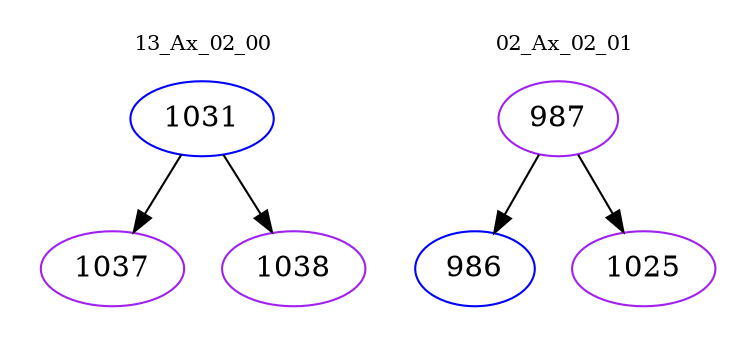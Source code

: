 digraph{
subgraph cluster_0 {
color = white
label = "13_Ax_02_00";
fontsize=10;
T0_1031 [label="1031", color="blue"]
T0_1031 -> T0_1037 [color="black"]
T0_1037 [label="1037", color="purple"]
T0_1031 -> T0_1038 [color="black"]
T0_1038 [label="1038", color="purple"]
}
subgraph cluster_1 {
color = white
label = "02_Ax_02_01";
fontsize=10;
T1_987 [label="987", color="purple"]
T1_987 -> T1_986 [color="black"]
T1_986 [label="986", color="blue"]
T1_987 -> T1_1025 [color="black"]
T1_1025 [label="1025", color="purple"]
}
}
